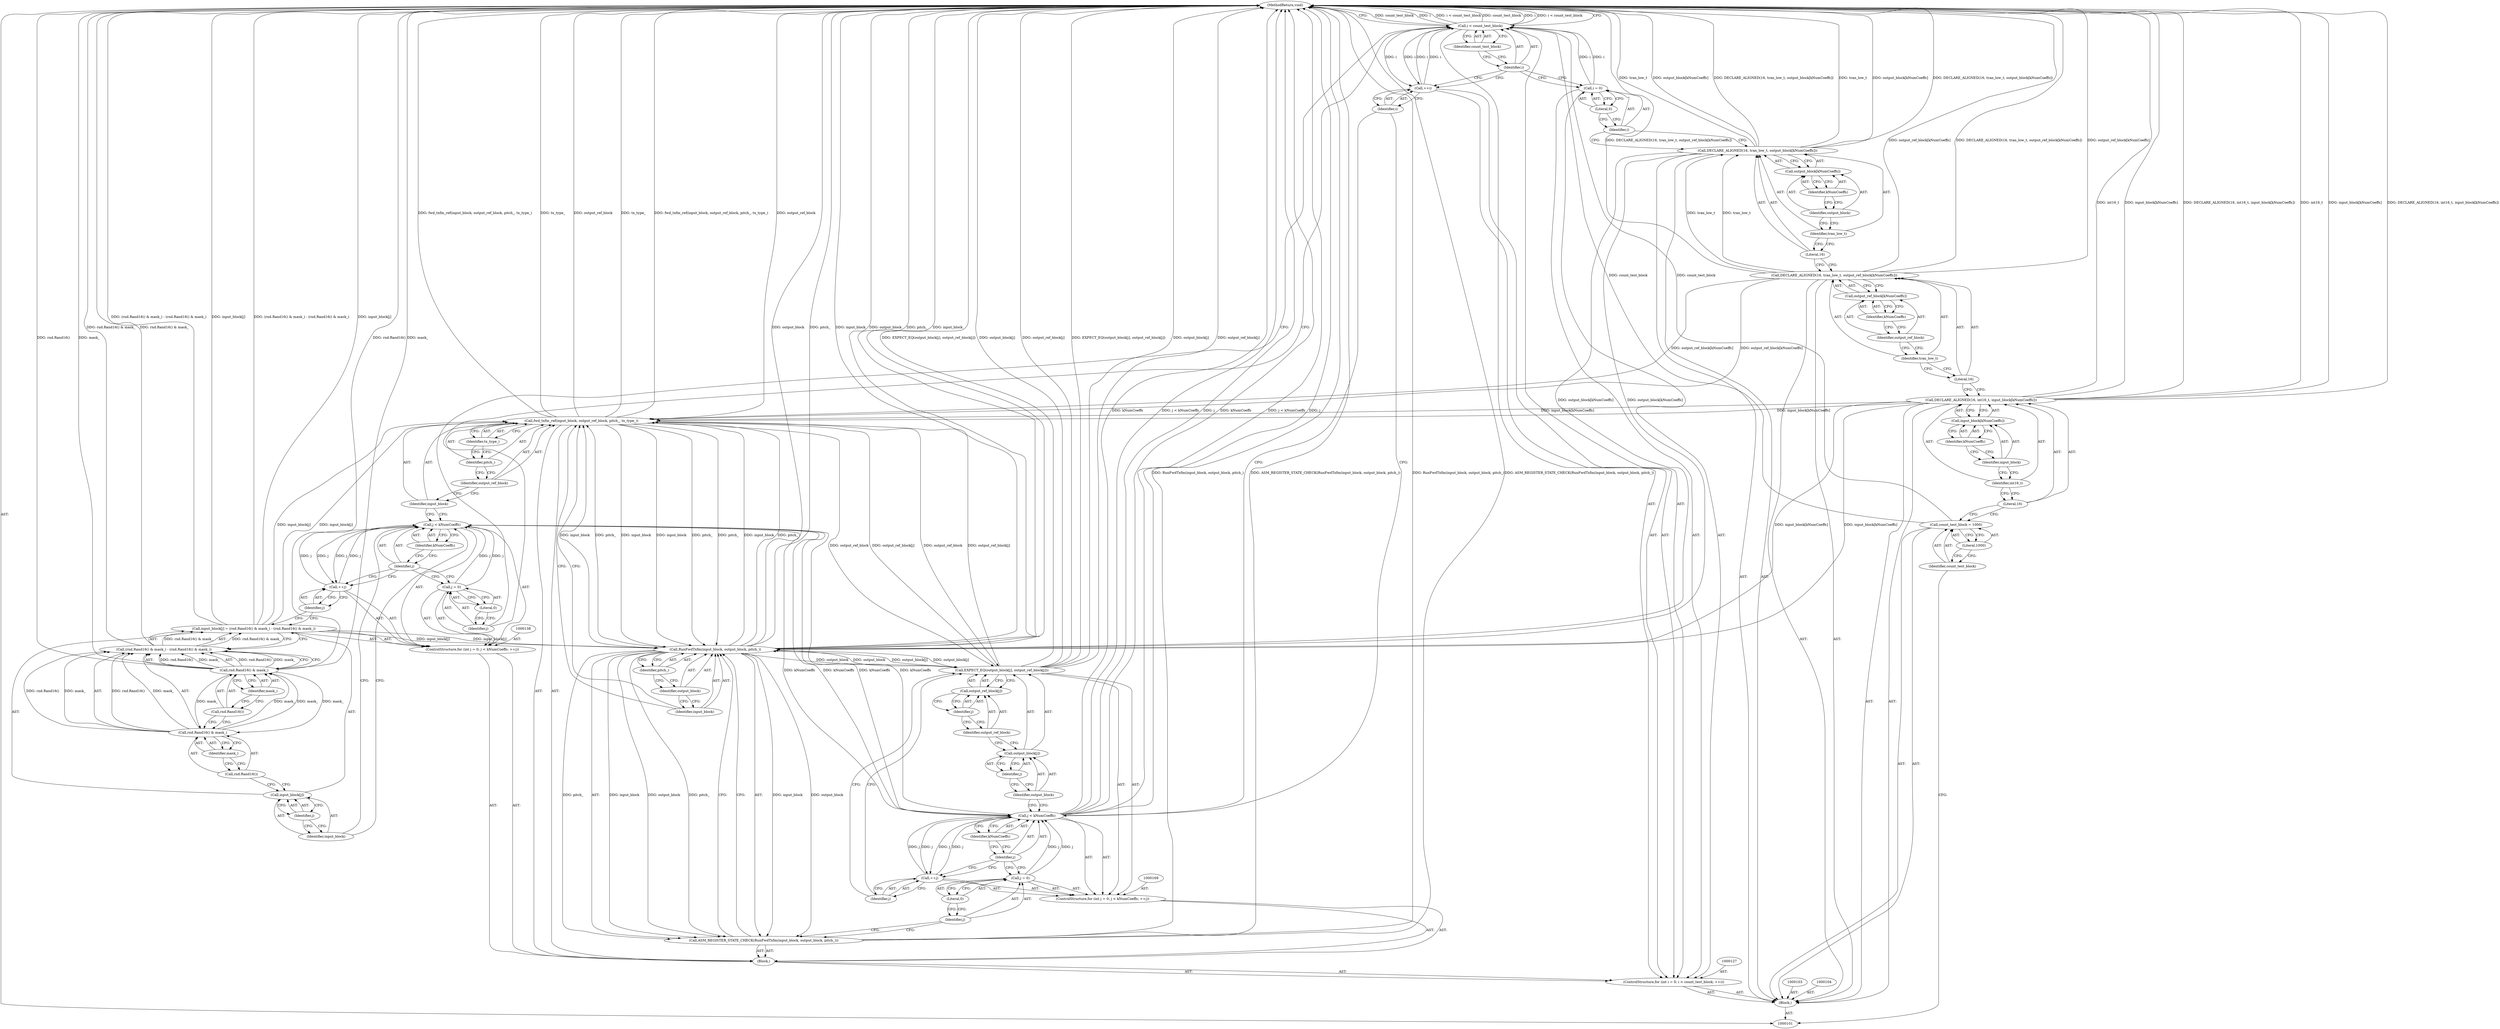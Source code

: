 digraph "0_Android_5a9753fca56f0eeb9f61e342b2fccffc364f9426_45" {
"1000102" [label="(Block,)"];
"1000185" [label="(MethodReturn,void)"];
"1000139" [label="(Call,j = 0)"];
"1000140" [label="(Identifier,j)"];
"1000141" [label="(Literal,0)"];
"1000142" [label="(Call,j < kNumCoeffs)"];
"1000143" [label="(Identifier,j)"];
"1000144" [label="(Identifier,kNumCoeffs)"];
"1000145" [label="(Call,++j)"];
"1000146" [label="(Identifier,j)"];
"1000137" [label="(ControlStructure,for (int j = 0; j < kNumCoeffs; ++j))"];
"1000150" [label="(Identifier,j)"];
"1000151" [label="(Call,(rnd.Rand16() & mask_) - (rnd.Rand16() & mask_))"];
"1000152" [label="(Call,rnd.Rand16() & mask_)"];
"1000153" [label="(Call,rnd.Rand16())"];
"1000154" [label="(Identifier,mask_)"];
"1000155" [label="(Call,rnd.Rand16() & mask_)"];
"1000156" [label="(Call,rnd.Rand16())"];
"1000157" [label="(Identifier,mask_)"];
"1000147" [label="(Call,input_block[j] = (rnd.Rand16() & mask_) - (rnd.Rand16() & mask_))"];
"1000148" [label="(Call,input_block[j])"];
"1000149" [label="(Identifier,input_block)"];
"1000159" [label="(Identifier,input_block)"];
"1000160" [label="(Identifier,output_ref_block)"];
"1000161" [label="(Identifier,pitch_)"];
"1000162" [label="(Identifier,tx_type_)"];
"1000158" [label="(Call,fwd_txfm_ref(input_block, output_ref_block, pitch_, tx_type_))"];
"1000164" [label="(Call,RunFwdTxfm(input_block, output_block, pitch_))"];
"1000165" [label="(Identifier,input_block)"];
"1000166" [label="(Identifier,output_block)"];
"1000163" [label="(Call,ASM_REGISTER_STATE_CHECK(RunFwdTxfm(input_block, output_block, pitch_)))"];
"1000167" [label="(Identifier,pitch_)"];
"1000170" [label="(Call,j = 0)"];
"1000171" [label="(Identifier,j)"];
"1000172" [label="(Literal,0)"];
"1000173" [label="(Call,j < kNumCoeffs)"];
"1000174" [label="(Identifier,j)"];
"1000175" [label="(Identifier,kNumCoeffs)"];
"1000176" [label="(Call,++j)"];
"1000177" [label="(Identifier,j)"];
"1000168" [label="(ControlStructure,for (int j = 0; j < kNumCoeffs; ++j))"];
"1000179" [label="(Call,output_block[j])"];
"1000180" [label="(Identifier,output_block)"];
"1000181" [label="(Identifier,j)"];
"1000182" [label="(Call,output_ref_block[j])"];
"1000183" [label="(Identifier,output_ref_block)"];
"1000184" [label="(Identifier,j)"];
"1000178" [label="(Call,EXPECT_EQ(output_block[j], output_ref_block[j]))"];
"1000105" [label="(Call,count_test_block = 1000)"];
"1000106" [label="(Identifier,count_test_block)"];
"1000107" [label="(Literal,1000)"];
"1000109" [label="(Literal,16)"];
"1000110" [label="(Identifier,int16_t)"];
"1000111" [label="(Call,input_block[kNumCoeffs])"];
"1000112" [label="(Identifier,input_block)"];
"1000108" [label="(Call,DECLARE_ALIGNED(16, int16_t, input_block[kNumCoeffs]))"];
"1000113" [label="(Identifier,kNumCoeffs)"];
"1000115" [label="(Literal,16)"];
"1000116" [label="(Identifier,tran_low_t)"];
"1000117" [label="(Call,output_ref_block[kNumCoeffs])"];
"1000118" [label="(Identifier,output_ref_block)"];
"1000114" [label="(Call,DECLARE_ALIGNED(16, tran_low_t, output_ref_block[kNumCoeffs]))"];
"1000119" [label="(Identifier,kNumCoeffs)"];
"1000121" [label="(Literal,16)"];
"1000122" [label="(Identifier,tran_low_t)"];
"1000123" [label="(Call,output_block[kNumCoeffs])"];
"1000124" [label="(Identifier,output_block)"];
"1000120" [label="(Call,DECLARE_ALIGNED(16, tran_low_t, output_block[kNumCoeffs]))"];
"1000125" [label="(Identifier,kNumCoeffs)"];
"1000128" [label="(Call,i = 0)"];
"1000129" [label="(Identifier,i)"];
"1000130" [label="(Literal,0)"];
"1000131" [label="(Call,i < count_test_block)"];
"1000132" [label="(Identifier,i)"];
"1000133" [label="(Identifier,count_test_block)"];
"1000134" [label="(Call,++i)"];
"1000135" [label="(Identifier,i)"];
"1000136" [label="(Block,)"];
"1000126" [label="(ControlStructure,for (int i = 0; i < count_test_block; ++i))"];
"1000102" -> "1000101"  [label="AST: "];
"1000103" -> "1000102"  [label="AST: "];
"1000104" -> "1000102"  [label="AST: "];
"1000105" -> "1000102"  [label="AST: "];
"1000108" -> "1000102"  [label="AST: "];
"1000114" -> "1000102"  [label="AST: "];
"1000120" -> "1000102"  [label="AST: "];
"1000126" -> "1000102"  [label="AST: "];
"1000185" -> "1000101"  [label="AST: "];
"1000185" -> "1000131"  [label="CFG: "];
"1000163" -> "1000185"  [label="DDG: RunFwdTxfm(input_block, output_block, pitch_)"];
"1000163" -> "1000185"  [label="DDG: ASM_REGISTER_STATE_CHECK(RunFwdTxfm(input_block, output_block, pitch_))"];
"1000108" -> "1000185"  [label="DDG: DECLARE_ALIGNED(16, int16_t, input_block[kNumCoeffs])"];
"1000108" -> "1000185"  [label="DDG: int16_t"];
"1000108" -> "1000185"  [label="DDG: input_block[kNumCoeffs]"];
"1000147" -> "1000185"  [label="DDG: (rnd.Rand16() & mask_) - (rnd.Rand16() & mask_)"];
"1000147" -> "1000185"  [label="DDG: input_block[j]"];
"1000155" -> "1000185"  [label="DDG: mask_"];
"1000155" -> "1000185"  [label="DDG: rnd.Rand16()"];
"1000178" -> "1000185"  [label="DDG: output_block[j]"];
"1000178" -> "1000185"  [label="DDG: output_ref_block[j]"];
"1000178" -> "1000185"  [label="DDG: EXPECT_EQ(output_block[j], output_ref_block[j])"];
"1000131" -> "1000185"  [label="DDG: count_test_block"];
"1000131" -> "1000185"  [label="DDG: i"];
"1000131" -> "1000185"  [label="DDG: i < count_test_block"];
"1000114" -> "1000185"  [label="DDG: output_ref_block[kNumCoeffs]"];
"1000114" -> "1000185"  [label="DDG: DECLARE_ALIGNED(16, tran_low_t, output_ref_block[kNumCoeffs])"];
"1000158" -> "1000185"  [label="DDG: output_ref_block"];
"1000158" -> "1000185"  [label="DDG: fwd_txfm_ref(input_block, output_ref_block, pitch_, tx_type_)"];
"1000158" -> "1000185"  [label="DDG: tx_type_"];
"1000120" -> "1000185"  [label="DDG: output_block[kNumCoeffs]"];
"1000120" -> "1000185"  [label="DDG: DECLARE_ALIGNED(16, tran_low_t, output_block[kNumCoeffs])"];
"1000120" -> "1000185"  [label="DDG: tran_low_t"];
"1000164" -> "1000185"  [label="DDG: output_block"];
"1000164" -> "1000185"  [label="DDG: pitch_"];
"1000164" -> "1000185"  [label="DDG: input_block"];
"1000151" -> "1000185"  [label="DDG: rnd.Rand16() & mask_"];
"1000173" -> "1000185"  [label="DDG: j < kNumCoeffs"];
"1000173" -> "1000185"  [label="DDG: j"];
"1000173" -> "1000185"  [label="DDG: kNumCoeffs"];
"1000139" -> "1000137"  [label="AST: "];
"1000139" -> "1000141"  [label="CFG: "];
"1000140" -> "1000139"  [label="AST: "];
"1000141" -> "1000139"  [label="AST: "];
"1000143" -> "1000139"  [label="CFG: "];
"1000139" -> "1000142"  [label="DDG: j"];
"1000140" -> "1000139"  [label="AST: "];
"1000140" -> "1000131"  [label="CFG: "];
"1000141" -> "1000140"  [label="CFG: "];
"1000141" -> "1000139"  [label="AST: "];
"1000141" -> "1000140"  [label="CFG: "];
"1000139" -> "1000141"  [label="CFG: "];
"1000142" -> "1000137"  [label="AST: "];
"1000142" -> "1000144"  [label="CFG: "];
"1000143" -> "1000142"  [label="AST: "];
"1000144" -> "1000142"  [label="AST: "];
"1000149" -> "1000142"  [label="CFG: "];
"1000159" -> "1000142"  [label="CFG: "];
"1000139" -> "1000142"  [label="DDG: j"];
"1000145" -> "1000142"  [label="DDG: j"];
"1000173" -> "1000142"  [label="DDG: kNumCoeffs"];
"1000142" -> "1000145"  [label="DDG: j"];
"1000142" -> "1000173"  [label="DDG: kNumCoeffs"];
"1000143" -> "1000142"  [label="AST: "];
"1000143" -> "1000139"  [label="CFG: "];
"1000143" -> "1000145"  [label="CFG: "];
"1000144" -> "1000143"  [label="CFG: "];
"1000144" -> "1000142"  [label="AST: "];
"1000144" -> "1000143"  [label="CFG: "];
"1000142" -> "1000144"  [label="CFG: "];
"1000145" -> "1000137"  [label="AST: "];
"1000145" -> "1000146"  [label="CFG: "];
"1000146" -> "1000145"  [label="AST: "];
"1000143" -> "1000145"  [label="CFG: "];
"1000145" -> "1000142"  [label="DDG: j"];
"1000142" -> "1000145"  [label="DDG: j"];
"1000146" -> "1000145"  [label="AST: "];
"1000146" -> "1000147"  [label="CFG: "];
"1000145" -> "1000146"  [label="CFG: "];
"1000137" -> "1000136"  [label="AST: "];
"1000138" -> "1000137"  [label="AST: "];
"1000139" -> "1000137"  [label="AST: "];
"1000142" -> "1000137"  [label="AST: "];
"1000145" -> "1000137"  [label="AST: "];
"1000147" -> "1000137"  [label="AST: "];
"1000150" -> "1000148"  [label="AST: "];
"1000150" -> "1000149"  [label="CFG: "];
"1000148" -> "1000150"  [label="CFG: "];
"1000151" -> "1000147"  [label="AST: "];
"1000151" -> "1000155"  [label="CFG: "];
"1000152" -> "1000151"  [label="AST: "];
"1000155" -> "1000151"  [label="AST: "];
"1000147" -> "1000151"  [label="CFG: "];
"1000151" -> "1000185"  [label="DDG: rnd.Rand16() & mask_"];
"1000151" -> "1000147"  [label="DDG: rnd.Rand16() & mask_"];
"1000152" -> "1000151"  [label="DDG: rnd.Rand16()"];
"1000152" -> "1000151"  [label="DDG: mask_"];
"1000155" -> "1000151"  [label="DDG: rnd.Rand16()"];
"1000155" -> "1000151"  [label="DDG: mask_"];
"1000152" -> "1000151"  [label="AST: "];
"1000152" -> "1000154"  [label="CFG: "];
"1000153" -> "1000152"  [label="AST: "];
"1000154" -> "1000152"  [label="AST: "];
"1000156" -> "1000152"  [label="CFG: "];
"1000152" -> "1000151"  [label="DDG: rnd.Rand16()"];
"1000152" -> "1000151"  [label="DDG: mask_"];
"1000155" -> "1000152"  [label="DDG: mask_"];
"1000152" -> "1000155"  [label="DDG: mask_"];
"1000153" -> "1000152"  [label="AST: "];
"1000153" -> "1000148"  [label="CFG: "];
"1000154" -> "1000153"  [label="CFG: "];
"1000154" -> "1000152"  [label="AST: "];
"1000154" -> "1000153"  [label="CFG: "];
"1000152" -> "1000154"  [label="CFG: "];
"1000155" -> "1000151"  [label="AST: "];
"1000155" -> "1000157"  [label="CFG: "];
"1000156" -> "1000155"  [label="AST: "];
"1000157" -> "1000155"  [label="AST: "];
"1000151" -> "1000155"  [label="CFG: "];
"1000155" -> "1000185"  [label="DDG: mask_"];
"1000155" -> "1000185"  [label="DDG: rnd.Rand16()"];
"1000155" -> "1000152"  [label="DDG: mask_"];
"1000155" -> "1000151"  [label="DDG: rnd.Rand16()"];
"1000155" -> "1000151"  [label="DDG: mask_"];
"1000152" -> "1000155"  [label="DDG: mask_"];
"1000156" -> "1000155"  [label="AST: "];
"1000156" -> "1000152"  [label="CFG: "];
"1000157" -> "1000156"  [label="CFG: "];
"1000157" -> "1000155"  [label="AST: "];
"1000157" -> "1000156"  [label="CFG: "];
"1000155" -> "1000157"  [label="CFG: "];
"1000147" -> "1000137"  [label="AST: "];
"1000147" -> "1000151"  [label="CFG: "];
"1000148" -> "1000147"  [label="AST: "];
"1000151" -> "1000147"  [label="AST: "];
"1000146" -> "1000147"  [label="CFG: "];
"1000147" -> "1000185"  [label="DDG: (rnd.Rand16() & mask_) - (rnd.Rand16() & mask_)"];
"1000147" -> "1000185"  [label="DDG: input_block[j]"];
"1000151" -> "1000147"  [label="DDG: rnd.Rand16() & mask_"];
"1000147" -> "1000158"  [label="DDG: input_block[j]"];
"1000147" -> "1000164"  [label="DDG: input_block[j]"];
"1000148" -> "1000147"  [label="AST: "];
"1000148" -> "1000150"  [label="CFG: "];
"1000149" -> "1000148"  [label="AST: "];
"1000150" -> "1000148"  [label="AST: "];
"1000153" -> "1000148"  [label="CFG: "];
"1000149" -> "1000148"  [label="AST: "];
"1000149" -> "1000142"  [label="CFG: "];
"1000150" -> "1000149"  [label="CFG: "];
"1000159" -> "1000158"  [label="AST: "];
"1000159" -> "1000142"  [label="CFG: "];
"1000160" -> "1000159"  [label="CFG: "];
"1000160" -> "1000158"  [label="AST: "];
"1000160" -> "1000159"  [label="CFG: "];
"1000161" -> "1000160"  [label="CFG: "];
"1000161" -> "1000158"  [label="AST: "];
"1000161" -> "1000160"  [label="CFG: "];
"1000162" -> "1000161"  [label="CFG: "];
"1000162" -> "1000158"  [label="AST: "];
"1000162" -> "1000161"  [label="CFG: "];
"1000158" -> "1000162"  [label="CFG: "];
"1000158" -> "1000136"  [label="AST: "];
"1000158" -> "1000162"  [label="CFG: "];
"1000159" -> "1000158"  [label="AST: "];
"1000160" -> "1000158"  [label="AST: "];
"1000161" -> "1000158"  [label="AST: "];
"1000162" -> "1000158"  [label="AST: "];
"1000165" -> "1000158"  [label="CFG: "];
"1000158" -> "1000185"  [label="DDG: output_ref_block"];
"1000158" -> "1000185"  [label="DDG: fwd_txfm_ref(input_block, output_ref_block, pitch_, tx_type_)"];
"1000158" -> "1000185"  [label="DDG: tx_type_"];
"1000147" -> "1000158"  [label="DDG: input_block[j]"];
"1000108" -> "1000158"  [label="DDG: input_block[kNumCoeffs]"];
"1000164" -> "1000158"  [label="DDG: input_block"];
"1000164" -> "1000158"  [label="DDG: pitch_"];
"1000178" -> "1000158"  [label="DDG: output_ref_block[j]"];
"1000114" -> "1000158"  [label="DDG: output_ref_block[kNumCoeffs]"];
"1000158" -> "1000164"  [label="DDG: input_block"];
"1000158" -> "1000164"  [label="DDG: pitch_"];
"1000158" -> "1000178"  [label="DDG: output_ref_block"];
"1000164" -> "1000163"  [label="AST: "];
"1000164" -> "1000167"  [label="CFG: "];
"1000165" -> "1000164"  [label="AST: "];
"1000166" -> "1000164"  [label="AST: "];
"1000167" -> "1000164"  [label="AST: "];
"1000163" -> "1000164"  [label="CFG: "];
"1000164" -> "1000185"  [label="DDG: output_block"];
"1000164" -> "1000185"  [label="DDG: pitch_"];
"1000164" -> "1000185"  [label="DDG: input_block"];
"1000164" -> "1000158"  [label="DDG: input_block"];
"1000164" -> "1000158"  [label="DDG: pitch_"];
"1000164" -> "1000163"  [label="DDG: input_block"];
"1000164" -> "1000163"  [label="DDG: output_block"];
"1000164" -> "1000163"  [label="DDG: pitch_"];
"1000158" -> "1000164"  [label="DDG: input_block"];
"1000158" -> "1000164"  [label="DDG: pitch_"];
"1000147" -> "1000164"  [label="DDG: input_block[j]"];
"1000108" -> "1000164"  [label="DDG: input_block[kNumCoeffs]"];
"1000178" -> "1000164"  [label="DDG: output_block[j]"];
"1000120" -> "1000164"  [label="DDG: output_block[kNumCoeffs]"];
"1000164" -> "1000178"  [label="DDG: output_block"];
"1000165" -> "1000164"  [label="AST: "];
"1000165" -> "1000158"  [label="CFG: "];
"1000166" -> "1000165"  [label="CFG: "];
"1000166" -> "1000164"  [label="AST: "];
"1000166" -> "1000165"  [label="CFG: "];
"1000167" -> "1000166"  [label="CFG: "];
"1000163" -> "1000136"  [label="AST: "];
"1000163" -> "1000164"  [label="CFG: "];
"1000164" -> "1000163"  [label="AST: "];
"1000171" -> "1000163"  [label="CFG: "];
"1000163" -> "1000185"  [label="DDG: RunFwdTxfm(input_block, output_block, pitch_)"];
"1000163" -> "1000185"  [label="DDG: ASM_REGISTER_STATE_CHECK(RunFwdTxfm(input_block, output_block, pitch_))"];
"1000164" -> "1000163"  [label="DDG: input_block"];
"1000164" -> "1000163"  [label="DDG: output_block"];
"1000164" -> "1000163"  [label="DDG: pitch_"];
"1000167" -> "1000164"  [label="AST: "];
"1000167" -> "1000166"  [label="CFG: "];
"1000164" -> "1000167"  [label="CFG: "];
"1000170" -> "1000168"  [label="AST: "];
"1000170" -> "1000172"  [label="CFG: "];
"1000171" -> "1000170"  [label="AST: "];
"1000172" -> "1000170"  [label="AST: "];
"1000174" -> "1000170"  [label="CFG: "];
"1000170" -> "1000173"  [label="DDG: j"];
"1000171" -> "1000170"  [label="AST: "];
"1000171" -> "1000163"  [label="CFG: "];
"1000172" -> "1000171"  [label="CFG: "];
"1000172" -> "1000170"  [label="AST: "];
"1000172" -> "1000171"  [label="CFG: "];
"1000170" -> "1000172"  [label="CFG: "];
"1000173" -> "1000168"  [label="AST: "];
"1000173" -> "1000175"  [label="CFG: "];
"1000174" -> "1000173"  [label="AST: "];
"1000175" -> "1000173"  [label="AST: "];
"1000180" -> "1000173"  [label="CFG: "];
"1000135" -> "1000173"  [label="CFG: "];
"1000173" -> "1000185"  [label="DDG: j < kNumCoeffs"];
"1000173" -> "1000185"  [label="DDG: j"];
"1000173" -> "1000185"  [label="DDG: kNumCoeffs"];
"1000173" -> "1000142"  [label="DDG: kNumCoeffs"];
"1000170" -> "1000173"  [label="DDG: j"];
"1000176" -> "1000173"  [label="DDG: j"];
"1000142" -> "1000173"  [label="DDG: kNumCoeffs"];
"1000173" -> "1000176"  [label="DDG: j"];
"1000174" -> "1000173"  [label="AST: "];
"1000174" -> "1000170"  [label="CFG: "];
"1000174" -> "1000176"  [label="CFG: "];
"1000175" -> "1000174"  [label="CFG: "];
"1000175" -> "1000173"  [label="AST: "];
"1000175" -> "1000174"  [label="CFG: "];
"1000173" -> "1000175"  [label="CFG: "];
"1000176" -> "1000168"  [label="AST: "];
"1000176" -> "1000177"  [label="CFG: "];
"1000177" -> "1000176"  [label="AST: "];
"1000174" -> "1000176"  [label="CFG: "];
"1000176" -> "1000173"  [label="DDG: j"];
"1000173" -> "1000176"  [label="DDG: j"];
"1000177" -> "1000176"  [label="AST: "];
"1000177" -> "1000178"  [label="CFG: "];
"1000176" -> "1000177"  [label="CFG: "];
"1000168" -> "1000136"  [label="AST: "];
"1000169" -> "1000168"  [label="AST: "];
"1000170" -> "1000168"  [label="AST: "];
"1000173" -> "1000168"  [label="AST: "];
"1000176" -> "1000168"  [label="AST: "];
"1000178" -> "1000168"  [label="AST: "];
"1000179" -> "1000178"  [label="AST: "];
"1000179" -> "1000181"  [label="CFG: "];
"1000180" -> "1000179"  [label="AST: "];
"1000181" -> "1000179"  [label="AST: "];
"1000183" -> "1000179"  [label="CFG: "];
"1000180" -> "1000179"  [label="AST: "];
"1000180" -> "1000173"  [label="CFG: "];
"1000181" -> "1000180"  [label="CFG: "];
"1000181" -> "1000179"  [label="AST: "];
"1000181" -> "1000180"  [label="CFG: "];
"1000179" -> "1000181"  [label="CFG: "];
"1000182" -> "1000178"  [label="AST: "];
"1000182" -> "1000184"  [label="CFG: "];
"1000183" -> "1000182"  [label="AST: "];
"1000184" -> "1000182"  [label="AST: "];
"1000178" -> "1000182"  [label="CFG: "];
"1000183" -> "1000182"  [label="AST: "];
"1000183" -> "1000179"  [label="CFG: "];
"1000184" -> "1000183"  [label="CFG: "];
"1000184" -> "1000182"  [label="AST: "];
"1000184" -> "1000183"  [label="CFG: "];
"1000182" -> "1000184"  [label="CFG: "];
"1000178" -> "1000168"  [label="AST: "];
"1000178" -> "1000182"  [label="CFG: "];
"1000179" -> "1000178"  [label="AST: "];
"1000182" -> "1000178"  [label="AST: "];
"1000177" -> "1000178"  [label="CFG: "];
"1000178" -> "1000185"  [label="DDG: output_block[j]"];
"1000178" -> "1000185"  [label="DDG: output_ref_block[j]"];
"1000178" -> "1000185"  [label="DDG: EXPECT_EQ(output_block[j], output_ref_block[j])"];
"1000178" -> "1000158"  [label="DDG: output_ref_block[j]"];
"1000178" -> "1000164"  [label="DDG: output_block[j]"];
"1000164" -> "1000178"  [label="DDG: output_block"];
"1000158" -> "1000178"  [label="DDG: output_ref_block"];
"1000105" -> "1000102"  [label="AST: "];
"1000105" -> "1000107"  [label="CFG: "];
"1000106" -> "1000105"  [label="AST: "];
"1000107" -> "1000105"  [label="AST: "];
"1000109" -> "1000105"  [label="CFG: "];
"1000105" -> "1000131"  [label="DDG: count_test_block"];
"1000106" -> "1000105"  [label="AST: "];
"1000106" -> "1000101"  [label="CFG: "];
"1000107" -> "1000106"  [label="CFG: "];
"1000107" -> "1000105"  [label="AST: "];
"1000107" -> "1000106"  [label="CFG: "];
"1000105" -> "1000107"  [label="CFG: "];
"1000109" -> "1000108"  [label="AST: "];
"1000109" -> "1000105"  [label="CFG: "];
"1000110" -> "1000109"  [label="CFG: "];
"1000110" -> "1000108"  [label="AST: "];
"1000110" -> "1000109"  [label="CFG: "];
"1000112" -> "1000110"  [label="CFG: "];
"1000111" -> "1000108"  [label="AST: "];
"1000111" -> "1000113"  [label="CFG: "];
"1000112" -> "1000111"  [label="AST: "];
"1000113" -> "1000111"  [label="AST: "];
"1000108" -> "1000111"  [label="CFG: "];
"1000112" -> "1000111"  [label="AST: "];
"1000112" -> "1000110"  [label="CFG: "];
"1000113" -> "1000112"  [label="CFG: "];
"1000108" -> "1000102"  [label="AST: "];
"1000108" -> "1000111"  [label="CFG: "];
"1000109" -> "1000108"  [label="AST: "];
"1000110" -> "1000108"  [label="AST: "];
"1000111" -> "1000108"  [label="AST: "];
"1000115" -> "1000108"  [label="CFG: "];
"1000108" -> "1000185"  [label="DDG: DECLARE_ALIGNED(16, int16_t, input_block[kNumCoeffs])"];
"1000108" -> "1000185"  [label="DDG: int16_t"];
"1000108" -> "1000185"  [label="DDG: input_block[kNumCoeffs]"];
"1000108" -> "1000158"  [label="DDG: input_block[kNumCoeffs]"];
"1000108" -> "1000164"  [label="DDG: input_block[kNumCoeffs]"];
"1000113" -> "1000111"  [label="AST: "];
"1000113" -> "1000112"  [label="CFG: "];
"1000111" -> "1000113"  [label="CFG: "];
"1000115" -> "1000114"  [label="AST: "];
"1000115" -> "1000108"  [label="CFG: "];
"1000116" -> "1000115"  [label="CFG: "];
"1000116" -> "1000114"  [label="AST: "];
"1000116" -> "1000115"  [label="CFG: "];
"1000118" -> "1000116"  [label="CFG: "];
"1000117" -> "1000114"  [label="AST: "];
"1000117" -> "1000119"  [label="CFG: "];
"1000118" -> "1000117"  [label="AST: "];
"1000119" -> "1000117"  [label="AST: "];
"1000114" -> "1000117"  [label="CFG: "];
"1000118" -> "1000117"  [label="AST: "];
"1000118" -> "1000116"  [label="CFG: "];
"1000119" -> "1000118"  [label="CFG: "];
"1000114" -> "1000102"  [label="AST: "];
"1000114" -> "1000117"  [label="CFG: "];
"1000115" -> "1000114"  [label="AST: "];
"1000116" -> "1000114"  [label="AST: "];
"1000117" -> "1000114"  [label="AST: "];
"1000121" -> "1000114"  [label="CFG: "];
"1000114" -> "1000185"  [label="DDG: output_ref_block[kNumCoeffs]"];
"1000114" -> "1000185"  [label="DDG: DECLARE_ALIGNED(16, tran_low_t, output_ref_block[kNumCoeffs])"];
"1000114" -> "1000120"  [label="DDG: tran_low_t"];
"1000114" -> "1000158"  [label="DDG: output_ref_block[kNumCoeffs]"];
"1000119" -> "1000117"  [label="AST: "];
"1000119" -> "1000118"  [label="CFG: "];
"1000117" -> "1000119"  [label="CFG: "];
"1000121" -> "1000120"  [label="AST: "];
"1000121" -> "1000114"  [label="CFG: "];
"1000122" -> "1000121"  [label="CFG: "];
"1000122" -> "1000120"  [label="AST: "];
"1000122" -> "1000121"  [label="CFG: "];
"1000124" -> "1000122"  [label="CFG: "];
"1000123" -> "1000120"  [label="AST: "];
"1000123" -> "1000125"  [label="CFG: "];
"1000124" -> "1000123"  [label="AST: "];
"1000125" -> "1000123"  [label="AST: "];
"1000120" -> "1000123"  [label="CFG: "];
"1000124" -> "1000123"  [label="AST: "];
"1000124" -> "1000122"  [label="CFG: "];
"1000125" -> "1000124"  [label="CFG: "];
"1000120" -> "1000102"  [label="AST: "];
"1000120" -> "1000123"  [label="CFG: "];
"1000121" -> "1000120"  [label="AST: "];
"1000122" -> "1000120"  [label="AST: "];
"1000123" -> "1000120"  [label="AST: "];
"1000129" -> "1000120"  [label="CFG: "];
"1000120" -> "1000185"  [label="DDG: output_block[kNumCoeffs]"];
"1000120" -> "1000185"  [label="DDG: DECLARE_ALIGNED(16, tran_low_t, output_block[kNumCoeffs])"];
"1000120" -> "1000185"  [label="DDG: tran_low_t"];
"1000114" -> "1000120"  [label="DDG: tran_low_t"];
"1000120" -> "1000164"  [label="DDG: output_block[kNumCoeffs]"];
"1000125" -> "1000123"  [label="AST: "];
"1000125" -> "1000124"  [label="CFG: "];
"1000123" -> "1000125"  [label="CFG: "];
"1000128" -> "1000126"  [label="AST: "];
"1000128" -> "1000130"  [label="CFG: "];
"1000129" -> "1000128"  [label="AST: "];
"1000130" -> "1000128"  [label="AST: "];
"1000132" -> "1000128"  [label="CFG: "];
"1000128" -> "1000131"  [label="DDG: i"];
"1000129" -> "1000128"  [label="AST: "];
"1000129" -> "1000120"  [label="CFG: "];
"1000130" -> "1000129"  [label="CFG: "];
"1000130" -> "1000128"  [label="AST: "];
"1000130" -> "1000129"  [label="CFG: "];
"1000128" -> "1000130"  [label="CFG: "];
"1000131" -> "1000126"  [label="AST: "];
"1000131" -> "1000133"  [label="CFG: "];
"1000132" -> "1000131"  [label="AST: "];
"1000133" -> "1000131"  [label="AST: "];
"1000140" -> "1000131"  [label="CFG: "];
"1000185" -> "1000131"  [label="CFG: "];
"1000131" -> "1000185"  [label="DDG: count_test_block"];
"1000131" -> "1000185"  [label="DDG: i"];
"1000131" -> "1000185"  [label="DDG: i < count_test_block"];
"1000128" -> "1000131"  [label="DDG: i"];
"1000134" -> "1000131"  [label="DDG: i"];
"1000105" -> "1000131"  [label="DDG: count_test_block"];
"1000131" -> "1000134"  [label="DDG: i"];
"1000132" -> "1000131"  [label="AST: "];
"1000132" -> "1000128"  [label="CFG: "];
"1000132" -> "1000134"  [label="CFG: "];
"1000133" -> "1000132"  [label="CFG: "];
"1000133" -> "1000131"  [label="AST: "];
"1000133" -> "1000132"  [label="CFG: "];
"1000131" -> "1000133"  [label="CFG: "];
"1000134" -> "1000126"  [label="AST: "];
"1000134" -> "1000135"  [label="CFG: "];
"1000135" -> "1000134"  [label="AST: "];
"1000132" -> "1000134"  [label="CFG: "];
"1000134" -> "1000131"  [label="DDG: i"];
"1000131" -> "1000134"  [label="DDG: i"];
"1000135" -> "1000134"  [label="AST: "];
"1000135" -> "1000173"  [label="CFG: "];
"1000134" -> "1000135"  [label="CFG: "];
"1000136" -> "1000126"  [label="AST: "];
"1000137" -> "1000136"  [label="AST: "];
"1000158" -> "1000136"  [label="AST: "];
"1000163" -> "1000136"  [label="AST: "];
"1000168" -> "1000136"  [label="AST: "];
"1000126" -> "1000102"  [label="AST: "];
"1000127" -> "1000126"  [label="AST: "];
"1000128" -> "1000126"  [label="AST: "];
"1000131" -> "1000126"  [label="AST: "];
"1000134" -> "1000126"  [label="AST: "];
"1000136" -> "1000126"  [label="AST: "];
}
